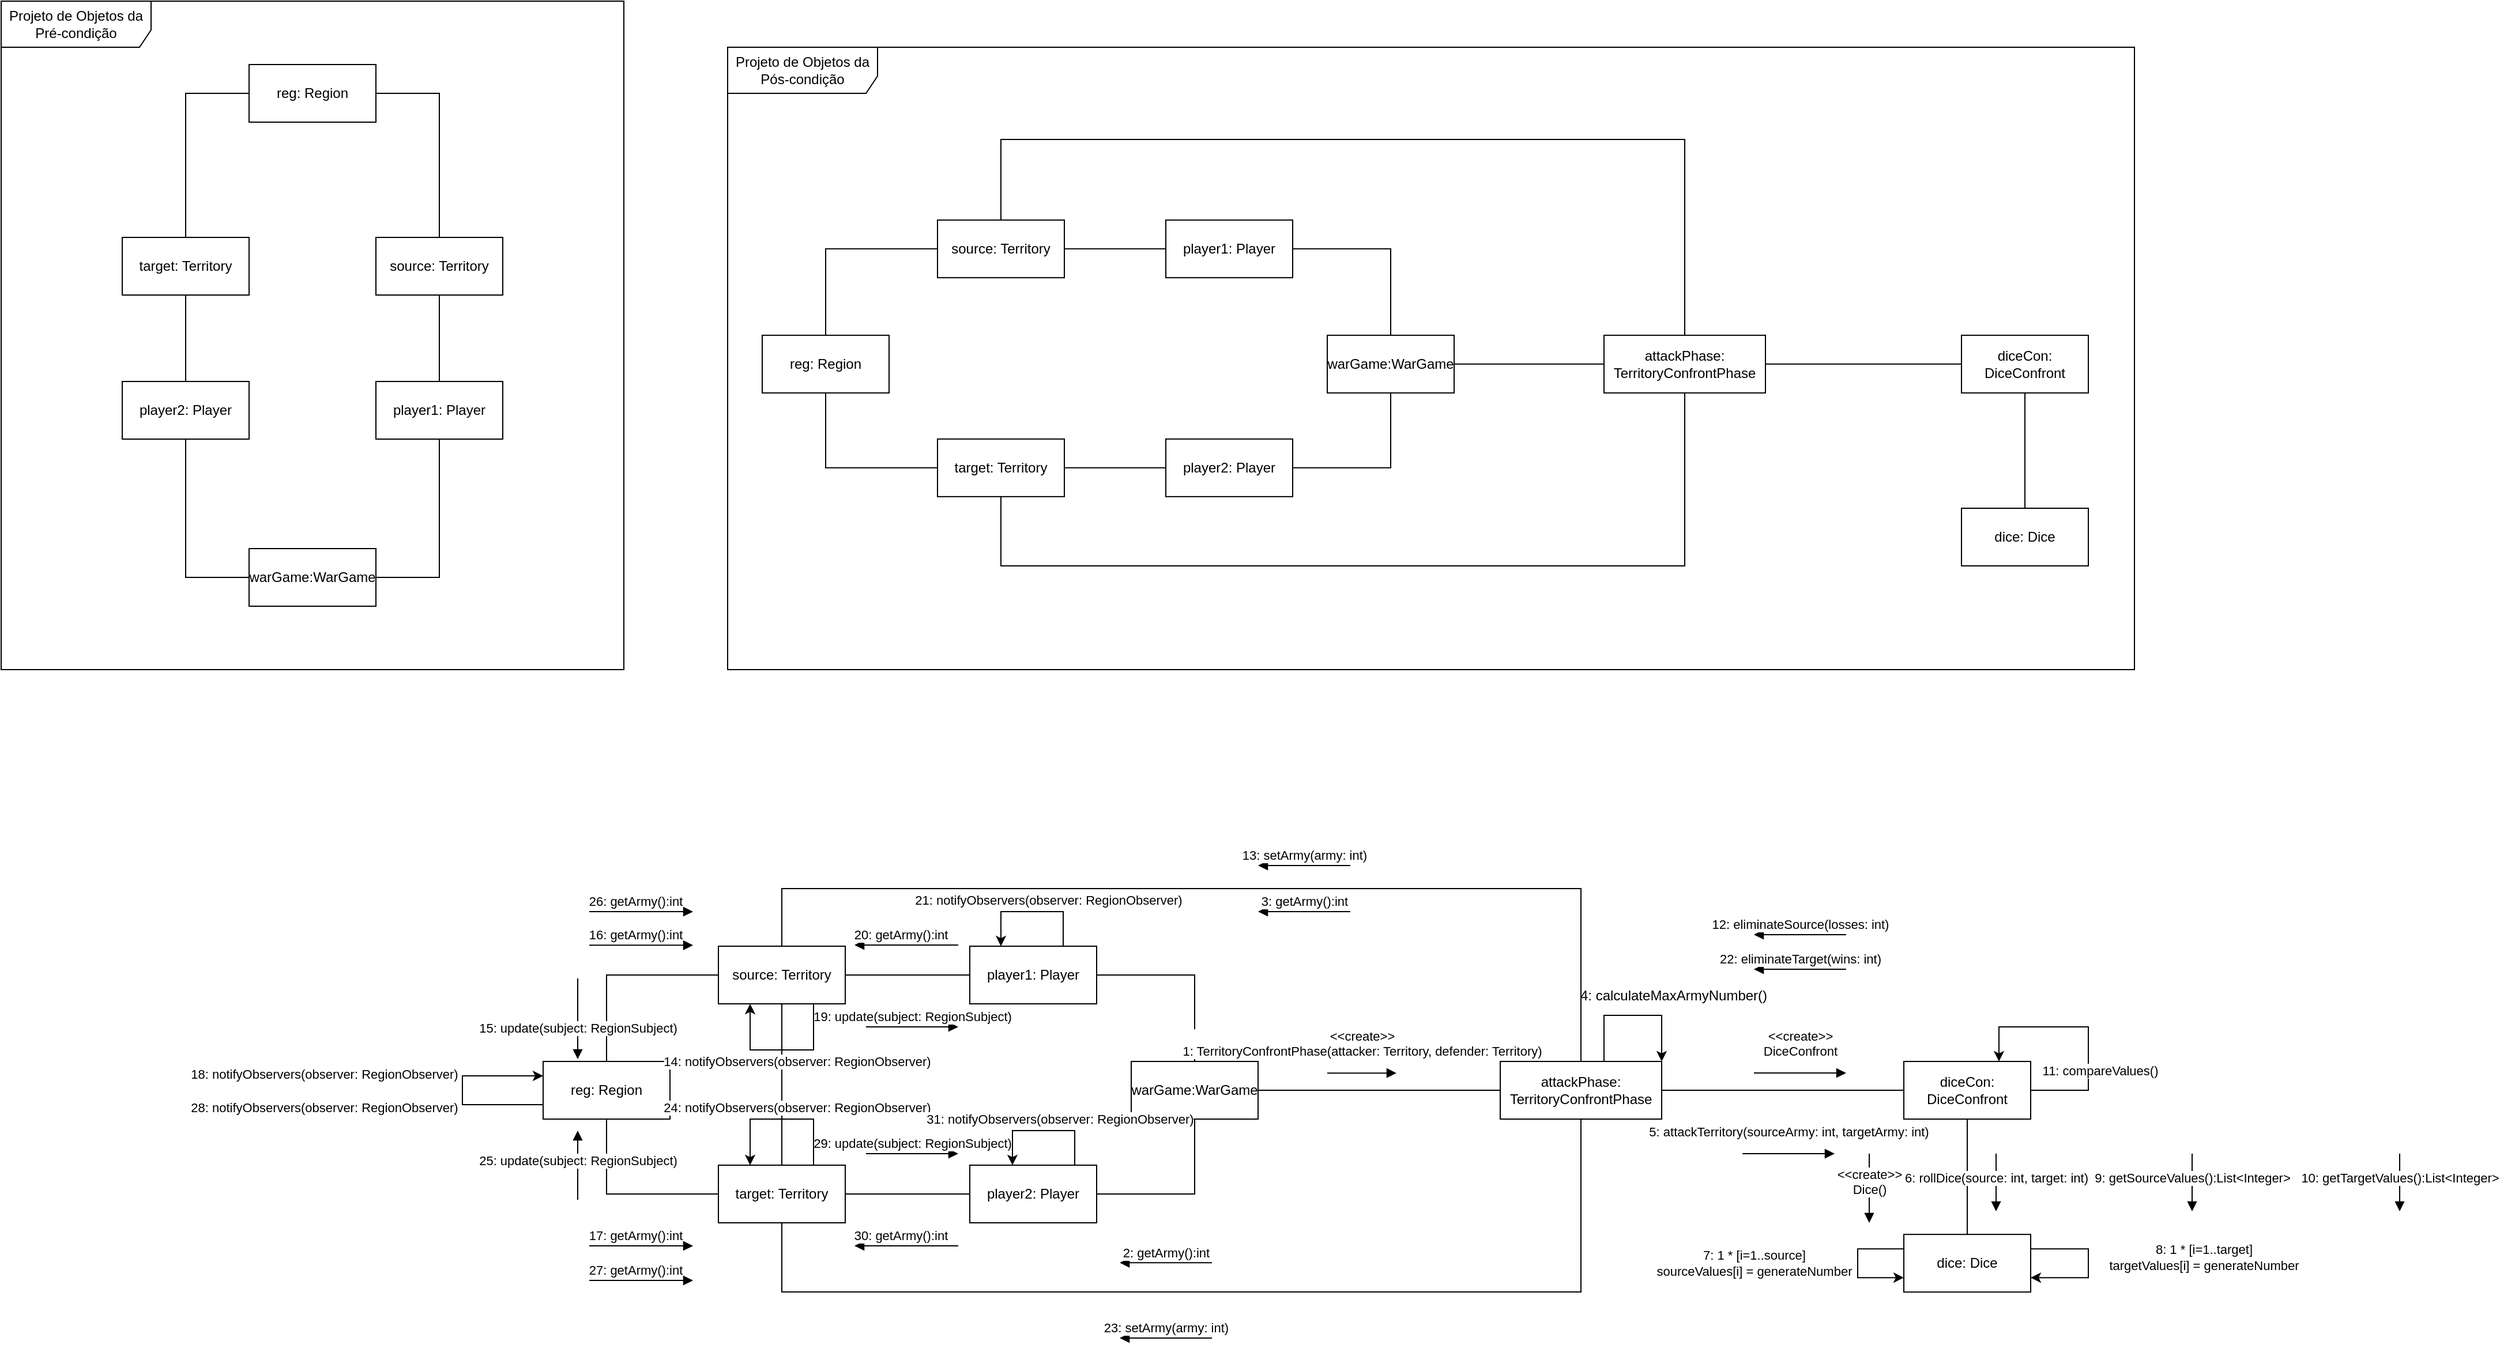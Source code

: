 <mxfile version="24.4.3" type="github">
  <diagram name="Page-1" id="929967ad-93f9-6ef4-fab6-5d389245f69c">
    <mxGraphModel dx="1745" dy="1013" grid="1" gridSize="10" guides="1" tooltips="1" connect="1" arrows="1" fold="1" page="1" pageScale="1.5" pageWidth="1169" pageHeight="826" background="none" math="0" shadow="0">
      <root>
        <mxCell id="0" style=";html=1;" />
        <mxCell id="1" style=";html=1;" parent="0" />
        <mxCell id="uKUIGhbXq-7t1j8THEdL-14" style="edgeStyle=orthogonalEdgeStyle;rounded=0;orthogonalLoop=1;jettySize=auto;html=1;entryX=0.5;entryY=1;entryDx=0;entryDy=0;exitX=1;exitY=0.5;exitDx=0;exitDy=0;endArrow=none;endFill=0;" edge="1" parent="1" source="uKUIGhbXq-7t1j8THEdL-1" target="uKUIGhbXq-7t1j8THEdL-3">
          <mxGeometry relative="1" as="geometry" />
        </mxCell>
        <mxCell id="uKUIGhbXq-7t1j8THEdL-1" value="warGame:WarGame" style="html=1;whiteSpace=wrap;" vertex="1" parent="1">
          <mxGeometry x="235" y="565" width="110" height="50" as="geometry" />
        </mxCell>
        <mxCell id="uKUIGhbXq-7t1j8THEdL-5" style="edgeStyle=orthogonalEdgeStyle;rounded=0;orthogonalLoop=1;jettySize=auto;html=1;endArrow=none;endFill=0;entryX=0;entryY=0.5;entryDx=0;entryDy=0;exitX=0.5;exitY=1;exitDx=0;exitDy=0;" edge="1" parent="1" source="uKUIGhbXq-7t1j8THEdL-2" target="uKUIGhbXq-7t1j8THEdL-1">
          <mxGeometry relative="1" as="geometry" />
        </mxCell>
        <mxCell id="uKUIGhbXq-7t1j8THEdL-2" value="player2: Player" style="html=1;whiteSpace=wrap;" vertex="1" parent="1">
          <mxGeometry x="125" y="420" width="110" height="50" as="geometry" />
        </mxCell>
        <mxCell id="uKUIGhbXq-7t1j8THEdL-15" style="edgeStyle=orthogonalEdgeStyle;rounded=0;orthogonalLoop=1;jettySize=auto;html=1;entryX=0.5;entryY=1;entryDx=0;entryDy=0;endArrow=none;endFill=0;" edge="1" parent="1" source="uKUIGhbXq-7t1j8THEdL-3" target="uKUIGhbXq-7t1j8THEdL-7">
          <mxGeometry relative="1" as="geometry" />
        </mxCell>
        <mxCell id="uKUIGhbXq-7t1j8THEdL-3" value="player1: Player" style="html=1;whiteSpace=wrap;" vertex="1" parent="1">
          <mxGeometry x="345" y="420" width="110" height="50" as="geometry" />
        </mxCell>
        <mxCell id="uKUIGhbXq-7t1j8THEdL-7" value="source: Territory" style="html=1;whiteSpace=wrap;" vertex="1" parent="1">
          <mxGeometry x="345" y="295" width="110" height="50" as="geometry" />
        </mxCell>
        <mxCell id="uKUIGhbXq-7t1j8THEdL-11" style="edgeStyle=orthogonalEdgeStyle;rounded=0;orthogonalLoop=1;jettySize=auto;html=1;entryX=0;entryY=0.5;entryDx=0;entryDy=0;endArrow=none;endFill=0;" edge="1" parent="1" source="uKUIGhbXq-7t1j8THEdL-8" target="uKUIGhbXq-7t1j8THEdL-9">
          <mxGeometry relative="1" as="geometry" />
        </mxCell>
        <mxCell id="uKUIGhbXq-7t1j8THEdL-13" style="edgeStyle=orthogonalEdgeStyle;rounded=0;orthogonalLoop=1;jettySize=auto;html=1;entryX=0.5;entryY=0;entryDx=0;entryDy=0;endArrow=none;endFill=0;exitX=0.5;exitY=1;exitDx=0;exitDy=0;" edge="1" parent="1" source="uKUIGhbXq-7t1j8THEdL-8" target="uKUIGhbXq-7t1j8THEdL-2">
          <mxGeometry relative="1" as="geometry" />
        </mxCell>
        <mxCell id="uKUIGhbXq-7t1j8THEdL-8" value="target: Territory" style="html=1;whiteSpace=wrap;" vertex="1" parent="1">
          <mxGeometry x="125" y="295" width="110" height="50" as="geometry" />
        </mxCell>
        <mxCell id="uKUIGhbXq-7t1j8THEdL-10" style="edgeStyle=orthogonalEdgeStyle;rounded=0;orthogonalLoop=1;jettySize=auto;html=1;entryX=0.5;entryY=0;entryDx=0;entryDy=0;exitX=1;exitY=0.5;exitDx=0;exitDy=0;endArrow=none;endFill=0;" edge="1" parent="1" source="uKUIGhbXq-7t1j8THEdL-9" target="uKUIGhbXq-7t1j8THEdL-7">
          <mxGeometry relative="1" as="geometry" />
        </mxCell>
        <mxCell id="uKUIGhbXq-7t1j8THEdL-9" value="reg: Region" style="html=1;whiteSpace=wrap;" vertex="1" parent="1">
          <mxGeometry x="235" y="145" width="110" height="50" as="geometry" />
        </mxCell>
        <mxCell id="uKUIGhbXq-7t1j8THEdL-17" value="&lt;div&gt;Projeto de Objetos da Pré-condição&lt;/div&gt;" style="shape=umlFrame;whiteSpace=wrap;html=1;pointerEvents=0;width=130;height=40;" vertex="1" parent="1">
          <mxGeometry x="20" y="90" width="540" height="580" as="geometry" />
        </mxCell>
        <mxCell id="uKUIGhbXq-7t1j8THEdL-31" style="edgeStyle=orthogonalEdgeStyle;rounded=0;orthogonalLoop=1;jettySize=auto;html=1;entryX=1;entryY=0.5;entryDx=0;entryDy=0;exitX=0.5;exitY=0;exitDx=0;exitDy=0;endArrow=none;endFill=0;" edge="1" parent="1" source="uKUIGhbXq-7t1j8THEdL-32" target="uKUIGhbXq-7t1j8THEdL-36">
          <mxGeometry relative="1" as="geometry" />
        </mxCell>
        <mxCell id="uKUIGhbXq-7t1j8THEdL-46" style="edgeStyle=orthogonalEdgeStyle;rounded=0;orthogonalLoop=1;jettySize=auto;html=1;entryX=0;entryY=0.5;entryDx=0;entryDy=0;endArrow=none;endFill=0;" edge="1" parent="1" source="uKUIGhbXq-7t1j8THEdL-32" target="uKUIGhbXq-7t1j8THEdL-45">
          <mxGeometry relative="1" as="geometry" />
        </mxCell>
        <mxCell id="uKUIGhbXq-7t1j8THEdL-32" value="warGame:WarGame" style="html=1;whiteSpace=wrap;" vertex="1" parent="1">
          <mxGeometry x="1170" y="379.92" width="110" height="50" as="geometry" />
        </mxCell>
        <mxCell id="uKUIGhbXq-7t1j8THEdL-33" style="edgeStyle=orthogonalEdgeStyle;rounded=0;orthogonalLoop=1;jettySize=auto;html=1;endArrow=none;endFill=0;entryX=0.5;entryY=1;entryDx=0;entryDy=0;exitX=1;exitY=0.5;exitDx=0;exitDy=0;" edge="1" parent="1" source="uKUIGhbXq-7t1j8THEdL-34" target="uKUIGhbXq-7t1j8THEdL-32">
          <mxGeometry relative="1" as="geometry" />
        </mxCell>
        <mxCell id="uKUIGhbXq-7t1j8THEdL-47" style="edgeStyle=orthogonalEdgeStyle;rounded=0;orthogonalLoop=1;jettySize=auto;html=1;entryX=0.5;entryY=1;entryDx=0;entryDy=0;endArrow=none;endFill=0;exitX=0.5;exitY=1;exitDx=0;exitDy=0;" edge="1" parent="1" source="uKUIGhbXq-7t1j8THEdL-40" target="uKUIGhbXq-7t1j8THEdL-45">
          <mxGeometry relative="1" as="geometry">
            <Array as="points">
              <mxPoint x="887" y="580" />
              <mxPoint x="1480" y="580" />
            </Array>
          </mxGeometry>
        </mxCell>
        <mxCell id="uKUIGhbXq-7t1j8THEdL-34" value="player2: Player" style="html=1;whiteSpace=wrap;" vertex="1" parent="1">
          <mxGeometry x="1030" y="469.92" width="110" height="50" as="geometry" />
        </mxCell>
        <mxCell id="uKUIGhbXq-7t1j8THEdL-35" style="edgeStyle=orthogonalEdgeStyle;rounded=0;orthogonalLoop=1;jettySize=auto;html=1;entryX=1;entryY=0.5;entryDx=0;entryDy=0;endArrow=none;endFill=0;" edge="1" parent="1" source="uKUIGhbXq-7t1j8THEdL-36" target="uKUIGhbXq-7t1j8THEdL-37">
          <mxGeometry relative="1" as="geometry" />
        </mxCell>
        <mxCell id="uKUIGhbXq-7t1j8THEdL-48" style="edgeStyle=orthogonalEdgeStyle;rounded=0;orthogonalLoop=1;jettySize=auto;html=1;entryX=0.5;entryY=0;entryDx=0;entryDy=0;endArrow=none;endFill=0;exitX=0.5;exitY=0;exitDx=0;exitDy=0;" edge="1" parent="1" source="uKUIGhbXq-7t1j8THEdL-37" target="uKUIGhbXq-7t1j8THEdL-45">
          <mxGeometry relative="1" as="geometry">
            <Array as="points">
              <mxPoint x="887" y="210" />
              <mxPoint x="1480" y="210" />
            </Array>
          </mxGeometry>
        </mxCell>
        <mxCell id="uKUIGhbXq-7t1j8THEdL-36" value="player1: Player" style="html=1;whiteSpace=wrap;" vertex="1" parent="1">
          <mxGeometry x="1030" y="279.92" width="110" height="50" as="geometry" />
        </mxCell>
        <mxCell id="uKUIGhbXq-7t1j8THEdL-37" value="source: Territory" style="html=1;whiteSpace=wrap;" vertex="1" parent="1">
          <mxGeometry x="832" y="279.92" width="110" height="50" as="geometry" />
        </mxCell>
        <mxCell id="uKUIGhbXq-7t1j8THEdL-38" style="edgeStyle=orthogonalEdgeStyle;rounded=0;orthogonalLoop=1;jettySize=auto;html=1;entryX=0.5;entryY=1;entryDx=0;entryDy=0;endArrow=none;endFill=0;" edge="1" parent="1" source="uKUIGhbXq-7t1j8THEdL-40" target="uKUIGhbXq-7t1j8THEdL-42">
          <mxGeometry relative="1" as="geometry" />
        </mxCell>
        <mxCell id="uKUIGhbXq-7t1j8THEdL-39" style="edgeStyle=orthogonalEdgeStyle;rounded=0;orthogonalLoop=1;jettySize=auto;html=1;entryX=0;entryY=0.5;entryDx=0;entryDy=0;endArrow=none;endFill=0;exitX=1;exitY=0.5;exitDx=0;exitDy=0;" edge="1" parent="1" source="uKUIGhbXq-7t1j8THEdL-40" target="uKUIGhbXq-7t1j8THEdL-34">
          <mxGeometry relative="1" as="geometry" />
        </mxCell>
        <mxCell id="uKUIGhbXq-7t1j8THEdL-40" value="target: Territory" style="html=1;whiteSpace=wrap;" vertex="1" parent="1">
          <mxGeometry x="832" y="469.92" width="110" height="50" as="geometry" />
        </mxCell>
        <mxCell id="uKUIGhbXq-7t1j8THEdL-41" style="edgeStyle=orthogonalEdgeStyle;rounded=0;orthogonalLoop=1;jettySize=auto;html=1;entryX=0;entryY=0.5;entryDx=0;entryDy=0;exitX=0.5;exitY=0;exitDx=0;exitDy=0;endArrow=none;endFill=0;" edge="1" parent="1" source="uKUIGhbXq-7t1j8THEdL-42" target="uKUIGhbXq-7t1j8THEdL-37">
          <mxGeometry relative="1" as="geometry" />
        </mxCell>
        <mxCell id="uKUIGhbXq-7t1j8THEdL-42" value="reg: Region" style="html=1;whiteSpace=wrap;" vertex="1" parent="1">
          <mxGeometry x="680" y="379.92" width="110" height="50" as="geometry" />
        </mxCell>
        <mxCell id="uKUIGhbXq-7t1j8THEdL-43" value="&lt;div&gt;Projeto de Objetos da Pós-condição&lt;/div&gt;" style="shape=umlFrame;whiteSpace=wrap;html=1;pointerEvents=0;width=130;height=40;" vertex="1" parent="1">
          <mxGeometry x="650" y="130" width="1220" height="540" as="geometry" />
        </mxCell>
        <mxCell id="uKUIGhbXq-7t1j8THEdL-51" style="edgeStyle=orthogonalEdgeStyle;rounded=0;orthogonalLoop=1;jettySize=auto;html=1;endArrow=none;endFill=0;" edge="1" parent="1" source="uKUIGhbXq-7t1j8THEdL-45" target="uKUIGhbXq-7t1j8THEdL-49">
          <mxGeometry relative="1" as="geometry" />
        </mxCell>
        <mxCell id="uKUIGhbXq-7t1j8THEdL-45" value="&lt;blockquote&gt;attackPhase: TerritoryConfrontPhase&lt;/blockquote&gt;" style="html=1;whiteSpace=wrap;" vertex="1" parent="1">
          <mxGeometry x="1410" y="379.92" width="140" height="50" as="geometry" />
        </mxCell>
        <mxCell id="uKUIGhbXq-7t1j8THEdL-52" style="edgeStyle=orthogonalEdgeStyle;rounded=0;orthogonalLoop=1;jettySize=auto;html=1;endArrow=none;endFill=0;" edge="1" parent="1" source="uKUIGhbXq-7t1j8THEdL-49" target="uKUIGhbXq-7t1j8THEdL-50">
          <mxGeometry relative="1" as="geometry" />
        </mxCell>
        <mxCell id="uKUIGhbXq-7t1j8THEdL-49" value="diceCon: DiceConfront" style="html=1;whiteSpace=wrap;" vertex="1" parent="1">
          <mxGeometry x="1720" y="379.92" width="110" height="50" as="geometry" />
        </mxCell>
        <mxCell id="uKUIGhbXq-7t1j8THEdL-50" value="dice: Dice" style="html=1;whiteSpace=wrap;" vertex="1" parent="1">
          <mxGeometry x="1720" y="530" width="110" height="50" as="geometry" />
        </mxCell>
        <mxCell id="uKUIGhbXq-7t1j8THEdL-55" style="edgeStyle=orthogonalEdgeStyle;rounded=0;orthogonalLoop=1;jettySize=auto;html=1;entryX=1;entryY=0.5;entryDx=0;entryDy=0;exitX=0.5;exitY=0;exitDx=0;exitDy=0;endArrow=none;endFill=0;" edge="1" parent="1" source="uKUIGhbXq-7t1j8THEdL-57" target="uKUIGhbXq-7t1j8THEdL-62">
          <mxGeometry relative="1" as="geometry" />
        </mxCell>
        <mxCell id="uKUIGhbXq-7t1j8THEdL-56" style="edgeStyle=orthogonalEdgeStyle;rounded=0;orthogonalLoop=1;jettySize=auto;html=1;entryX=0;entryY=0.5;entryDx=0;entryDy=0;endArrow=none;endFill=0;" edge="1" parent="1" source="uKUIGhbXq-7t1j8THEdL-57" target="uKUIGhbXq-7t1j8THEdL-70">
          <mxGeometry relative="1" as="geometry" />
        </mxCell>
        <mxCell id="uKUIGhbXq-7t1j8THEdL-57" value="warGame:WarGame" style="html=1;whiteSpace=wrap;" vertex="1" parent="1">
          <mxGeometry x="1000" y="1010" width="110" height="50" as="geometry" />
        </mxCell>
        <mxCell id="uKUIGhbXq-7t1j8THEdL-58" style="edgeStyle=orthogonalEdgeStyle;rounded=0;orthogonalLoop=1;jettySize=auto;html=1;endArrow=none;endFill=0;entryX=0.5;entryY=1;entryDx=0;entryDy=0;exitX=1;exitY=0.5;exitDx=0;exitDy=0;" edge="1" parent="1" source="uKUIGhbXq-7t1j8THEdL-60" target="uKUIGhbXq-7t1j8THEdL-57">
          <mxGeometry relative="1" as="geometry" />
        </mxCell>
        <mxCell id="uKUIGhbXq-7t1j8THEdL-59" style="edgeStyle=orthogonalEdgeStyle;rounded=0;orthogonalLoop=1;jettySize=auto;html=1;entryX=0.5;entryY=1;entryDx=0;entryDy=0;endArrow=none;endFill=0;exitX=0.5;exitY=1;exitDx=0;exitDy=0;" edge="1" parent="1" source="uKUIGhbXq-7t1j8THEdL-66" target="uKUIGhbXq-7t1j8THEdL-70">
          <mxGeometry relative="1" as="geometry">
            <Array as="points">
              <mxPoint x="697" y="1210" />
              <mxPoint x="1390" y="1210" />
            </Array>
          </mxGeometry>
        </mxCell>
        <mxCell id="uKUIGhbXq-7t1j8THEdL-60" value="player2: Player" style="html=1;whiteSpace=wrap;" vertex="1" parent="1">
          <mxGeometry x="860" y="1100" width="110" height="50" as="geometry" />
        </mxCell>
        <mxCell id="uKUIGhbXq-7t1j8THEdL-61" style="edgeStyle=orthogonalEdgeStyle;rounded=0;orthogonalLoop=1;jettySize=auto;html=1;entryX=1;entryY=0.5;entryDx=0;entryDy=0;endArrow=none;endFill=0;" edge="1" parent="1" source="uKUIGhbXq-7t1j8THEdL-62" target="uKUIGhbXq-7t1j8THEdL-63">
          <mxGeometry relative="1" as="geometry" />
        </mxCell>
        <mxCell id="uKUIGhbXq-7t1j8THEdL-62" value="player1: Player" style="html=1;whiteSpace=wrap;" vertex="1" parent="1">
          <mxGeometry x="860" y="910" width="110" height="50" as="geometry" />
        </mxCell>
        <mxCell id="uKUIGhbXq-7t1j8THEdL-133" style="edgeStyle=orthogonalEdgeStyle;rounded=0;orthogonalLoop=1;jettySize=auto;html=1;entryX=0.5;entryY=0;entryDx=0;entryDy=0;endArrow=none;endFill=0;" edge="1" parent="1" source="uKUIGhbXq-7t1j8THEdL-63" target="uKUIGhbXq-7t1j8THEdL-66">
          <mxGeometry relative="1" as="geometry" />
        </mxCell>
        <mxCell id="uKUIGhbXq-7t1j8THEdL-63" value="source: Territory" style="html=1;whiteSpace=wrap;" vertex="1" parent="1">
          <mxGeometry x="642" y="910" width="110" height="50" as="geometry" />
        </mxCell>
        <mxCell id="uKUIGhbXq-7t1j8THEdL-64" style="edgeStyle=orthogonalEdgeStyle;rounded=0;orthogonalLoop=1;jettySize=auto;html=1;entryX=0.5;entryY=1;entryDx=0;entryDy=0;endArrow=none;endFill=0;" edge="1" parent="1" source="uKUIGhbXq-7t1j8THEdL-66" target="uKUIGhbXq-7t1j8THEdL-68">
          <mxGeometry relative="1" as="geometry" />
        </mxCell>
        <mxCell id="uKUIGhbXq-7t1j8THEdL-65" style="edgeStyle=orthogonalEdgeStyle;rounded=0;orthogonalLoop=1;jettySize=auto;html=1;entryX=0;entryY=0.5;entryDx=0;entryDy=0;endArrow=none;endFill=0;exitX=1;exitY=0.5;exitDx=0;exitDy=0;" edge="1" parent="1" source="uKUIGhbXq-7t1j8THEdL-66" target="uKUIGhbXq-7t1j8THEdL-60">
          <mxGeometry relative="1" as="geometry" />
        </mxCell>
        <mxCell id="uKUIGhbXq-7t1j8THEdL-66" value="target: Territory" style="html=1;whiteSpace=wrap;" vertex="1" parent="1">
          <mxGeometry x="642" y="1100" width="110" height="50" as="geometry" />
        </mxCell>
        <mxCell id="uKUIGhbXq-7t1j8THEdL-67" style="edgeStyle=orthogonalEdgeStyle;rounded=0;orthogonalLoop=1;jettySize=auto;html=1;entryX=0;entryY=0.5;entryDx=0;entryDy=0;exitX=0.5;exitY=0;exitDx=0;exitDy=0;endArrow=none;endFill=0;" edge="1" parent="1" source="uKUIGhbXq-7t1j8THEdL-68" target="uKUIGhbXq-7t1j8THEdL-63">
          <mxGeometry relative="1" as="geometry" />
        </mxCell>
        <mxCell id="uKUIGhbXq-7t1j8THEdL-68" value="reg: Region" style="html=1;whiteSpace=wrap;" vertex="1" parent="1">
          <mxGeometry x="490" y="1010" width="110" height="50" as="geometry" />
        </mxCell>
        <mxCell id="uKUIGhbXq-7t1j8THEdL-69" style="edgeStyle=orthogonalEdgeStyle;rounded=0;orthogonalLoop=1;jettySize=auto;html=1;endArrow=none;endFill=0;" edge="1" parent="1" source="uKUIGhbXq-7t1j8THEdL-70" target="uKUIGhbXq-7t1j8THEdL-72">
          <mxGeometry relative="1" as="geometry" />
        </mxCell>
        <mxCell id="uKUIGhbXq-7t1j8THEdL-76" style="edgeStyle=orthogonalEdgeStyle;rounded=0;orthogonalLoop=1;jettySize=auto;html=1;entryX=0.5;entryY=0;entryDx=0;entryDy=0;endArrow=none;endFill=0;" edge="1" parent="1" source="uKUIGhbXq-7t1j8THEdL-70" target="uKUIGhbXq-7t1j8THEdL-63">
          <mxGeometry relative="1" as="geometry">
            <Array as="points">
              <mxPoint x="1390" y="860" />
              <mxPoint x="697" y="860" />
            </Array>
          </mxGeometry>
        </mxCell>
        <mxCell id="uKUIGhbXq-7t1j8THEdL-70" value="&lt;blockquote&gt;attackPhase: TerritoryConfrontPhase&lt;/blockquote&gt;" style="html=1;whiteSpace=wrap;" vertex="1" parent="1">
          <mxGeometry x="1320" y="1010" width="140" height="50" as="geometry" />
        </mxCell>
        <mxCell id="uKUIGhbXq-7t1j8THEdL-71" style="edgeStyle=orthogonalEdgeStyle;rounded=0;orthogonalLoop=1;jettySize=auto;html=1;endArrow=none;endFill=0;" edge="1" parent="1" source="uKUIGhbXq-7t1j8THEdL-72" target="uKUIGhbXq-7t1j8THEdL-73">
          <mxGeometry relative="1" as="geometry" />
        </mxCell>
        <mxCell id="uKUIGhbXq-7t1j8THEdL-72" value="diceCon: DiceConfront" style="html=1;whiteSpace=wrap;" vertex="1" parent="1">
          <mxGeometry x="1670" y="1010" width="110" height="50" as="geometry" />
        </mxCell>
        <mxCell id="uKUIGhbXq-7t1j8THEdL-94" style="edgeStyle=orthogonalEdgeStyle;rounded=0;orthogonalLoop=1;jettySize=auto;html=1;exitX=0;exitY=0.25;exitDx=0;exitDy=0;entryX=0;entryY=0.75;entryDx=0;entryDy=0;" edge="1" parent="1" source="uKUIGhbXq-7t1j8THEdL-73" target="uKUIGhbXq-7t1j8THEdL-73">
          <mxGeometry relative="1" as="geometry">
            <mxPoint x="1530" y="1172.588" as="targetPoint" />
            <Array as="points">
              <mxPoint x="1630" y="1173" />
              <mxPoint x="1630" y="1197" />
            </Array>
          </mxGeometry>
        </mxCell>
        <mxCell id="uKUIGhbXq-7t1j8THEdL-95" value="7: 1 * [i=1..source]&lt;br&gt;&lt;div&gt;sourceValues[i] = generateNumber&lt;/div&gt;" style="edgeLabel;html=1;align=center;verticalAlign=middle;resizable=0;points=[];" vertex="1" connectable="0" parent="uKUIGhbXq-7t1j8THEdL-94">
          <mxGeometry x="-0.021" relative="1" as="geometry">
            <mxPoint x="-90" y="1" as="offset" />
          </mxGeometry>
        </mxCell>
        <mxCell id="uKUIGhbXq-7t1j8THEdL-73" value="dice: Dice" style="html=1;whiteSpace=wrap;" vertex="1" parent="1">
          <mxGeometry x="1670" y="1160.08" width="110" height="50" as="geometry" />
        </mxCell>
        <mxCell id="uKUIGhbXq-7t1j8THEdL-74" value="&lt;div&gt;&amp;lt;&amp;lt;create&amp;gt;&amp;gt;&lt;/div&gt;&lt;div&gt;1: TerritoryConfrontPhase(attacker: Territory, defender: Territory)&lt;br&gt;&lt;/div&gt;" style="html=1;verticalAlign=bottom;endArrow=block;curved=0;rounded=0;" edge="1" parent="1">
          <mxGeometry y="10" width="80" relative="1" as="geometry">
            <mxPoint x="1170" y="1020.08" as="sourcePoint" />
            <mxPoint x="1230" y="1020.08" as="targetPoint" />
            <mxPoint as="offset" />
          </mxGeometry>
        </mxCell>
        <mxCell id="uKUIGhbXq-7t1j8THEdL-82" style="edgeStyle=orthogonalEdgeStyle;rounded=0;orthogonalLoop=1;jettySize=auto;html=1;entryX=1;entryY=0;entryDx=0;entryDy=0;exitX=0.75;exitY=0;exitDx=0;exitDy=0;" edge="1" parent="1" source="uKUIGhbXq-7t1j8THEdL-70" target="uKUIGhbXq-7t1j8THEdL-70">
          <mxGeometry relative="1" as="geometry">
            <Array as="points">
              <mxPoint x="1410" y="1010" />
              <mxPoint x="1410" y="970" />
              <mxPoint x="1460" y="970" />
            </Array>
          </mxGeometry>
        </mxCell>
        <mxCell id="uKUIGhbXq-7t1j8THEdL-83" value="4: calculateMaxArmyNumber()" style="text;html=1;align=center;verticalAlign=middle;resizable=0;points=[];autosize=1;strokeColor=none;fillColor=none;" vertex="1" parent="1">
          <mxGeometry x="1375" y="938" width="190" height="30" as="geometry" />
        </mxCell>
        <mxCell id="uKUIGhbXq-7t1j8THEdL-85" value="&lt;div&gt;&amp;lt;&amp;lt;create&amp;gt;&amp;gt;&lt;/div&gt;&lt;div&gt;DiceConfront&lt;br&gt;&lt;/div&gt;" style="html=1;verticalAlign=bottom;endArrow=block;curved=0;rounded=0;" edge="1" parent="1">
          <mxGeometry y="10" width="80" relative="1" as="geometry">
            <mxPoint x="1540" y="1020" as="sourcePoint" />
            <mxPoint x="1620" y="1020" as="targetPoint" />
            <mxPoint as="offset" />
          </mxGeometry>
        </mxCell>
        <mxCell id="uKUIGhbXq-7t1j8THEdL-86" value="5: attackTerritory(sourceArmy: int, targetArmy: int)" style="html=1;verticalAlign=bottom;endArrow=block;curved=0;rounded=0;" edge="1" parent="1">
          <mxGeometry y="10" width="80" relative="1" as="geometry">
            <mxPoint x="1530" y="1090" as="sourcePoint" />
            <mxPoint x="1610" y="1090" as="targetPoint" />
            <mxPoint as="offset" />
          </mxGeometry>
        </mxCell>
        <mxCell id="uKUIGhbXq-7t1j8THEdL-87" value="6: rollDice(source: int, target: int)" style="html=1;verticalAlign=bottom;endArrow=block;curved=0;rounded=0;" edge="1" parent="1">
          <mxGeometry x="0.2" width="80" relative="1" as="geometry">
            <mxPoint x="1750" y="1090" as="sourcePoint" />
            <mxPoint x="1750" y="1140" as="targetPoint" />
            <mxPoint as="offset" />
          </mxGeometry>
        </mxCell>
        <mxCell id="uKUIGhbXq-7t1j8THEdL-88" style="edgeStyle=orthogonalEdgeStyle;rounded=0;orthogonalLoop=1;jettySize=auto;html=1;entryX=0.75;entryY=0;entryDx=0;entryDy=0;exitX=1;exitY=0.5;exitDx=0;exitDy=0;" edge="1" parent="1" source="uKUIGhbXq-7t1j8THEdL-72" target="uKUIGhbXq-7t1j8THEdL-72">
          <mxGeometry relative="1" as="geometry">
            <mxPoint x="1760" y="1160" as="sourcePoint" />
            <Array as="points">
              <mxPoint x="1830" y="1035" />
              <mxPoint x="1830" y="980" />
              <mxPoint x="1753" y="980" />
            </Array>
          </mxGeometry>
        </mxCell>
        <mxCell id="uKUIGhbXq-7t1j8THEdL-89" value="11: compareValues()" style="edgeLabel;html=1;align=center;verticalAlign=middle;resizable=0;points=[];" vertex="1" connectable="0" parent="uKUIGhbXq-7t1j8THEdL-88">
          <mxGeometry x="-0.37" relative="1" as="geometry">
            <mxPoint x="10" as="offset" />
          </mxGeometry>
        </mxCell>
        <mxCell id="uKUIGhbXq-7t1j8THEdL-92" value="22: eliminateTarget(wins: int)" style="html=1;verticalAlign=bottom;endArrow=none;curved=0;rounded=0;startArrow=block;startFill=1;endFill=0;" edge="1" parent="1">
          <mxGeometry width="80" relative="1" as="geometry">
            <mxPoint x="1540" y="930" as="sourcePoint" />
            <mxPoint x="1620" y="930" as="targetPoint" />
            <mxPoint as="offset" />
          </mxGeometry>
        </mxCell>
        <mxCell id="uKUIGhbXq-7t1j8THEdL-93" value="12: eliminateSource(losses: int)" style="html=1;verticalAlign=bottom;endArrow=none;curved=0;rounded=0;startArrow=block;startFill=1;endFill=0;" edge="1" parent="1">
          <mxGeometry width="80" relative="1" as="geometry">
            <mxPoint x="1540" y="900" as="sourcePoint" />
            <mxPoint x="1620" y="900" as="targetPoint" />
          </mxGeometry>
        </mxCell>
        <mxCell id="uKUIGhbXq-7t1j8THEdL-96" style="edgeStyle=orthogonalEdgeStyle;rounded=0;orthogonalLoop=1;jettySize=auto;html=1;exitX=1;exitY=0.25;exitDx=0;exitDy=0;entryX=1;entryY=0.75;entryDx=0;entryDy=0;" edge="1" parent="1" source="uKUIGhbXq-7t1j8THEdL-73" target="uKUIGhbXq-7t1j8THEdL-73">
          <mxGeometry relative="1" as="geometry">
            <Array as="points">
              <mxPoint x="1830" y="1173" />
              <mxPoint x="1830" y="1198" />
            </Array>
          </mxGeometry>
        </mxCell>
        <mxCell id="uKUIGhbXq-7t1j8THEdL-97" value="8: 1 * [i=1..target]&lt;br&gt;&lt;div&gt;targetValues[i] = generateNumber&lt;/div&gt;" style="edgeLabel;html=1;align=center;verticalAlign=middle;resizable=0;points=[];" vertex="1" connectable="0" parent="1">
          <mxGeometry x="1929.999" y="1179.997" as="geometry" />
        </mxCell>
        <mxCell id="uKUIGhbXq-7t1j8THEdL-98" value="9: getSourceValues():List&amp;lt;Integer&amp;gt;" style="html=1;verticalAlign=bottom;endArrow=block;curved=0;rounded=0;" edge="1" parent="1">
          <mxGeometry x="0.2" width="80" relative="1" as="geometry">
            <mxPoint x="1920" y="1090" as="sourcePoint" />
            <mxPoint x="1920" y="1140" as="targetPoint" />
            <mxPoint as="offset" />
          </mxGeometry>
        </mxCell>
        <mxCell id="uKUIGhbXq-7t1j8THEdL-99" value="10: getTargetValues():List&amp;lt;Integer&amp;gt;" style="html=1;verticalAlign=bottom;endArrow=block;curved=0;rounded=0;" edge="1" parent="1">
          <mxGeometry x="0.2" width="80" relative="1" as="geometry">
            <mxPoint x="2100" y="1090" as="sourcePoint" />
            <mxPoint x="2100" y="1140" as="targetPoint" />
            <mxPoint as="offset" />
          </mxGeometry>
        </mxCell>
        <mxCell id="uKUIGhbXq-7t1j8THEdL-100" value="13: setArmy(army: int)" style="html=1;verticalAlign=bottom;endArrow=none;curved=0;rounded=0;startArrow=block;startFill=1;endFill=0;" edge="1" parent="1">
          <mxGeometry width="80" relative="1" as="geometry">
            <mxPoint x="1110" y="840" as="sourcePoint" />
            <mxPoint x="1190" y="840" as="targetPoint" />
          </mxGeometry>
        </mxCell>
        <mxCell id="uKUIGhbXq-7t1j8THEdL-101" value="23: setArmy(army: int)" style="html=1;verticalAlign=bottom;endArrow=none;curved=0;rounded=0;startArrow=block;startFill=1;endFill=0;" edge="1" parent="1">
          <mxGeometry width="80" relative="1" as="geometry">
            <mxPoint x="990" y="1250" as="sourcePoint" />
            <mxPoint x="1070" y="1250" as="targetPoint" />
          </mxGeometry>
        </mxCell>
        <mxCell id="uKUIGhbXq-7t1j8THEdL-103" style="edgeStyle=orthogonalEdgeStyle;rounded=0;orthogonalLoop=1;jettySize=auto;html=1;exitX=0.75;exitY=0;exitDx=0;exitDy=0;entryX=0.25;entryY=0;entryDx=0;entryDy=0;" edge="1" parent="1" source="uKUIGhbXq-7t1j8THEdL-66" target="uKUIGhbXq-7t1j8THEdL-66">
          <mxGeometry relative="1" as="geometry">
            <Array as="points">
              <mxPoint x="724" y="1060" />
              <mxPoint x="670" y="1060" />
            </Array>
          </mxGeometry>
        </mxCell>
        <mxCell id="uKUIGhbXq-7t1j8THEdL-104" value="24: notifyObservers(observer: RegionObserver)" style="edgeLabel;html=1;align=center;verticalAlign=middle;resizable=0;points=[];" vertex="1" connectable="0" parent="uKUIGhbXq-7t1j8THEdL-103">
          <mxGeometry x="0.099" y="-1" relative="1" as="geometry">
            <mxPoint x="19" y="-9" as="offset" />
          </mxGeometry>
        </mxCell>
        <mxCell id="uKUIGhbXq-7t1j8THEdL-105" value="29: update(subject: RegionSubject)" style="html=1;verticalAlign=bottom;endArrow=block;curved=0;rounded=0;" edge="1" parent="1">
          <mxGeometry width="80" relative="1" as="geometry">
            <mxPoint x="770" y="1090" as="sourcePoint" />
            <mxPoint x="850" y="1090" as="targetPoint" />
          </mxGeometry>
        </mxCell>
        <mxCell id="uKUIGhbXq-7t1j8THEdL-107" value="25: update(subject: RegionSubject)" style="html=1;verticalAlign=bottom;endArrow=block;curved=0;rounded=0;" edge="1" parent="1">
          <mxGeometry x="-0.143" width="80" relative="1" as="geometry">
            <mxPoint x="520" y="1130" as="sourcePoint" />
            <mxPoint x="520" y="1070" as="targetPoint" />
            <mxPoint as="offset" />
          </mxGeometry>
        </mxCell>
        <mxCell id="uKUIGhbXq-7t1j8THEdL-108" style="edgeStyle=orthogonalEdgeStyle;rounded=0;orthogonalLoop=1;jettySize=auto;html=1;exitX=0.75;exitY=1;exitDx=0;exitDy=0;entryX=0.25;entryY=1;entryDx=0;entryDy=0;" edge="1" parent="1" source="uKUIGhbXq-7t1j8THEdL-63" target="uKUIGhbXq-7t1j8THEdL-63">
          <mxGeometry relative="1" as="geometry">
            <mxPoint x="724.5" y="1040" as="sourcePoint" />
            <mxPoint x="669.5" y="1040" as="targetPoint" />
            <Array as="points">
              <mxPoint x="724" y="1000" />
              <mxPoint x="670" y="1000" />
            </Array>
          </mxGeometry>
        </mxCell>
        <mxCell id="uKUIGhbXq-7t1j8THEdL-109" value="14: notifyObservers(observer: RegionObserver)" style="edgeLabel;html=1;align=center;verticalAlign=middle;resizable=0;points=[];" vertex="1" connectable="0" parent="uKUIGhbXq-7t1j8THEdL-108">
          <mxGeometry x="0.099" y="-1" relative="1" as="geometry">
            <mxPoint x="19" y="11" as="offset" />
          </mxGeometry>
        </mxCell>
        <mxCell id="uKUIGhbXq-7t1j8THEdL-110" value="15: update(subject: RegionSubject)" style="html=1;verticalAlign=bottom;endArrow=block;curved=0;rounded=0;" edge="1" parent="1">
          <mxGeometry x="0.474" width="80" relative="1" as="geometry">
            <mxPoint x="520" y="938" as="sourcePoint" />
            <mxPoint x="520" y="1008" as="targetPoint" />
            <mxPoint as="offset" />
          </mxGeometry>
        </mxCell>
        <mxCell id="uKUIGhbXq-7t1j8THEdL-111" value="19: update(subject: RegionSubject)" style="html=1;verticalAlign=bottom;endArrow=block;curved=0;rounded=0;" edge="1" parent="1">
          <mxGeometry width="80" relative="1" as="geometry">
            <mxPoint x="770" y="980" as="sourcePoint" />
            <mxPoint x="850" y="980" as="targetPoint" />
          </mxGeometry>
        </mxCell>
        <mxCell id="uKUIGhbXq-7t1j8THEdL-112" value="3: getArmy():int" style="html=1;verticalAlign=bottom;endArrow=none;curved=0;rounded=0;startArrow=block;startFill=1;endFill=0;" edge="1" parent="1">
          <mxGeometry width="80" relative="1" as="geometry">
            <mxPoint x="1110" y="880" as="sourcePoint" />
            <mxPoint x="1190" y="880" as="targetPoint" />
          </mxGeometry>
        </mxCell>
        <mxCell id="uKUIGhbXq-7t1j8THEdL-113" value="2: getArmy():int" style="html=1;verticalAlign=bottom;endArrow=none;curved=0;rounded=0;startArrow=block;startFill=1;endFill=0;" edge="1" parent="1">
          <mxGeometry width="80" relative="1" as="geometry">
            <mxPoint x="990" y="1184.65" as="sourcePoint" />
            <mxPoint x="1070" y="1184.65" as="targetPoint" />
          </mxGeometry>
        </mxCell>
        <mxCell id="uKUIGhbXq-7t1j8THEdL-116" style="edgeStyle=orthogonalEdgeStyle;rounded=0;orthogonalLoop=1;jettySize=auto;html=1;exitX=0;exitY=0.75;exitDx=0;exitDy=0;entryX=0;entryY=0.25;entryDx=0;entryDy=0;" edge="1" parent="1" source="uKUIGhbXq-7t1j8THEdL-68" target="uKUIGhbXq-7t1j8THEdL-68">
          <mxGeometry relative="1" as="geometry">
            <Array as="points">
              <mxPoint x="420" y="1047" />
              <mxPoint x="420" y="1023" />
            </Array>
          </mxGeometry>
        </mxCell>
        <mxCell id="uKUIGhbXq-7t1j8THEdL-120" value="18: notifyObservers(observer: RegionObserver)" style="edgeLabel;html=1;align=center;verticalAlign=middle;resizable=0;points=[];" vertex="1" connectable="0" parent="uKUIGhbXq-7t1j8THEdL-116">
          <mxGeometry x="-0.021" y="1" relative="1" as="geometry">
            <mxPoint x="-119" y="-16" as="offset" />
          </mxGeometry>
        </mxCell>
        <mxCell id="uKUIGhbXq-7t1j8THEdL-121" value="17: getArmy():int" style="html=1;verticalAlign=bottom;endArrow=none;curved=0;rounded=0;startArrow=block;startFill=1;endFill=0;" edge="1" parent="1">
          <mxGeometry x="0.111" width="80" relative="1" as="geometry">
            <mxPoint x="620" y="1170" as="sourcePoint" />
            <mxPoint x="530" y="1170" as="targetPoint" />
            <mxPoint as="offset" />
          </mxGeometry>
        </mxCell>
        <mxCell id="uKUIGhbXq-7t1j8THEdL-122" value="16: getArmy():int" style="html=1;verticalAlign=bottom;endArrow=none;curved=0;rounded=0;startArrow=block;startFill=1;endFill=0;" edge="1" parent="1">
          <mxGeometry x="0.111" width="80" relative="1" as="geometry">
            <mxPoint x="620" y="909.13" as="sourcePoint" />
            <mxPoint x="530" y="909.13" as="targetPoint" />
            <mxPoint as="offset" />
          </mxGeometry>
        </mxCell>
        <mxCell id="uKUIGhbXq-7t1j8THEdL-123" style="edgeStyle=orthogonalEdgeStyle;rounded=0;orthogonalLoop=1;jettySize=auto;html=1;exitX=0.75;exitY=0;exitDx=0;exitDy=0;entryX=0.25;entryY=0;entryDx=0;entryDy=0;" edge="1" parent="1">
          <mxGeometry relative="1" as="geometry">
            <mxPoint x="952" y="1100" as="sourcePoint" />
            <mxPoint x="897" y="1100" as="targetPoint" />
            <Array as="points">
              <mxPoint x="951" y="1070" />
              <mxPoint x="897" y="1070" />
            </Array>
          </mxGeometry>
        </mxCell>
        <mxCell id="uKUIGhbXq-7t1j8THEdL-124" value="31: notifyObservers(observer: RegionObserver)" style="edgeLabel;html=1;align=center;verticalAlign=middle;resizable=0;points=[];" vertex="1" connectable="0" parent="uKUIGhbXq-7t1j8THEdL-123">
          <mxGeometry x="0.099" y="-1" relative="1" as="geometry">
            <mxPoint x="19" y="-9" as="offset" />
          </mxGeometry>
        </mxCell>
        <mxCell id="uKUIGhbXq-7t1j8THEdL-125" style="edgeStyle=orthogonalEdgeStyle;rounded=0;orthogonalLoop=1;jettySize=auto;html=1;exitX=0.75;exitY=0;exitDx=0;exitDy=0;entryX=0.25;entryY=0;entryDx=0;entryDy=0;" edge="1" parent="1">
          <mxGeometry relative="1" as="geometry">
            <mxPoint x="942" y="910" as="sourcePoint" />
            <mxPoint x="887" y="910" as="targetPoint" />
            <Array as="points">
              <mxPoint x="941" y="880" />
              <mxPoint x="887" y="880" />
            </Array>
          </mxGeometry>
        </mxCell>
        <mxCell id="uKUIGhbXq-7t1j8THEdL-126" value="21: notifyObservers(observer: RegionObserver)" style="edgeLabel;html=1;align=center;verticalAlign=middle;resizable=0;points=[];" vertex="1" connectable="0" parent="uKUIGhbXq-7t1j8THEdL-125">
          <mxGeometry x="0.099" y="-1" relative="1" as="geometry">
            <mxPoint x="19" y="-9" as="offset" />
          </mxGeometry>
        </mxCell>
        <mxCell id="uKUIGhbXq-7t1j8THEdL-127" value="30: getArmy():int" style="html=1;verticalAlign=bottom;endArrow=block;curved=0;rounded=0;startArrow=none;startFill=0;endFill=1;" edge="1" parent="1">
          <mxGeometry x="0.111" width="80" relative="1" as="geometry">
            <mxPoint x="850" y="1170" as="sourcePoint" />
            <mxPoint x="760" y="1170" as="targetPoint" />
            <mxPoint as="offset" />
          </mxGeometry>
        </mxCell>
        <mxCell id="uKUIGhbXq-7t1j8THEdL-128" value="20: getArmy():int" style="html=1;verticalAlign=bottom;endArrow=block;curved=0;rounded=0;startArrow=none;startFill=0;endFill=1;" edge="1" parent="1">
          <mxGeometry x="0.111" width="80" relative="1" as="geometry">
            <mxPoint x="850" y="908.95" as="sourcePoint" />
            <mxPoint x="760" y="908.95" as="targetPoint" />
            <mxPoint as="offset" />
          </mxGeometry>
        </mxCell>
        <mxCell id="uKUIGhbXq-7t1j8THEdL-129" value="28: notifyObservers(observer: RegionObserver)" style="edgeLabel;html=1;align=center;verticalAlign=middle;resizable=0;points=[];" vertex="1" connectable="0" parent="1">
          <mxGeometry x="300.003" y="1049.998" as="geometry" />
        </mxCell>
        <mxCell id="uKUIGhbXq-7t1j8THEdL-130" value="27: getArmy():int" style="html=1;verticalAlign=bottom;endArrow=none;curved=0;rounded=0;startArrow=block;startFill=1;endFill=0;" edge="1" parent="1">
          <mxGeometry x="0.111" width="80" relative="1" as="geometry">
            <mxPoint x="620" y="1200" as="sourcePoint" />
            <mxPoint x="530" y="1200" as="targetPoint" />
            <mxPoint as="offset" />
          </mxGeometry>
        </mxCell>
        <mxCell id="uKUIGhbXq-7t1j8THEdL-131" value="26: getArmy():int" style="html=1;verticalAlign=bottom;endArrow=none;curved=0;rounded=0;startArrow=block;startFill=1;endFill=0;" edge="1" parent="1">
          <mxGeometry x="0.111" width="80" relative="1" as="geometry">
            <mxPoint x="620" y="880" as="sourcePoint" />
            <mxPoint x="530" y="880" as="targetPoint" />
            <mxPoint as="offset" />
          </mxGeometry>
        </mxCell>
        <mxCell id="uKUIGhbXq-7t1j8THEdL-132" value="&lt;div&gt;&amp;lt;&amp;lt;create&amp;gt;&amp;gt;&lt;/div&gt;&lt;div&gt;Dice()&lt;br&gt;&lt;/div&gt;" style="html=1;verticalAlign=bottom;endArrow=block;curved=0;rounded=0;" edge="1" parent="1">
          <mxGeometry x="0.333" width="80" relative="1" as="geometry">
            <mxPoint x="1640" y="1090" as="sourcePoint" />
            <mxPoint x="1640" y="1150" as="targetPoint" />
            <mxPoint as="offset" />
          </mxGeometry>
        </mxCell>
      </root>
    </mxGraphModel>
  </diagram>
</mxfile>
